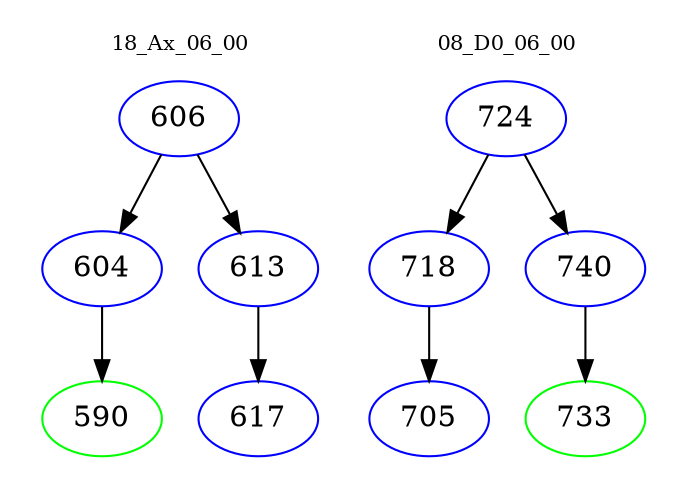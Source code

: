 digraph{
subgraph cluster_0 {
color = white
label = "18_Ax_06_00";
fontsize=10;
T0_606 [label="606", color="blue"]
T0_606 -> T0_604 [color="black"]
T0_604 [label="604", color="blue"]
T0_604 -> T0_590 [color="black"]
T0_590 [label="590", color="green"]
T0_606 -> T0_613 [color="black"]
T0_613 [label="613", color="blue"]
T0_613 -> T0_617 [color="black"]
T0_617 [label="617", color="blue"]
}
subgraph cluster_1 {
color = white
label = "08_D0_06_00";
fontsize=10;
T1_724 [label="724", color="blue"]
T1_724 -> T1_718 [color="black"]
T1_718 [label="718", color="blue"]
T1_718 -> T1_705 [color="black"]
T1_705 [label="705", color="blue"]
T1_724 -> T1_740 [color="black"]
T1_740 [label="740", color="blue"]
T1_740 -> T1_733 [color="black"]
T1_733 [label="733", color="green"]
}
}
